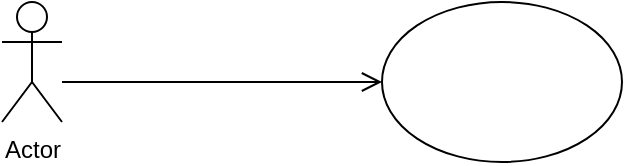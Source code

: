 <mxfile version="24.2.1" type="github">
  <diagram name="Page-1" id="36pkw969ttGCpEtPjX4i">
    <mxGraphModel dx="1278" dy="747" grid="1" gridSize="10" guides="1" tooltips="1" connect="1" arrows="1" fold="1" page="1" pageScale="1" pageWidth="850" pageHeight="1100" math="0" shadow="0">
      <root>
        <mxCell id="0" />
        <mxCell id="1" parent="0" />
        <mxCell id="MPtI5MUqEldB5aMPYwhA-1" value="Actor" style="shape=umlActor;verticalLabelPosition=bottom;verticalAlign=top;html=1;outlineConnect=0;" vertex="1" parent="1">
          <mxGeometry x="130" y="160" width="30" height="60" as="geometry" />
        </mxCell>
        <mxCell id="MPtI5MUqEldB5aMPYwhA-12" value="" style="ellipse;whiteSpace=wrap;html=1;" vertex="1" parent="1">
          <mxGeometry x="320" y="160" width="120" height="80" as="geometry" />
        </mxCell>
        <mxCell id="MPtI5MUqEldB5aMPYwhA-14" value="" style="endArrow=open;startArrow=none;endFill=0;startFill=0;endSize=8;html=1;verticalAlign=bottom;labelBackgroundColor=none;strokeWidth=1;rounded=0;" edge="1" parent="1" target="MPtI5MUqEldB5aMPYwhA-12">
          <mxGeometry width="160" relative="1" as="geometry">
            <mxPoint x="160" y="200" as="sourcePoint" />
            <mxPoint x="460" y="390" as="targetPoint" />
          </mxGeometry>
        </mxCell>
      </root>
    </mxGraphModel>
  </diagram>
</mxfile>
